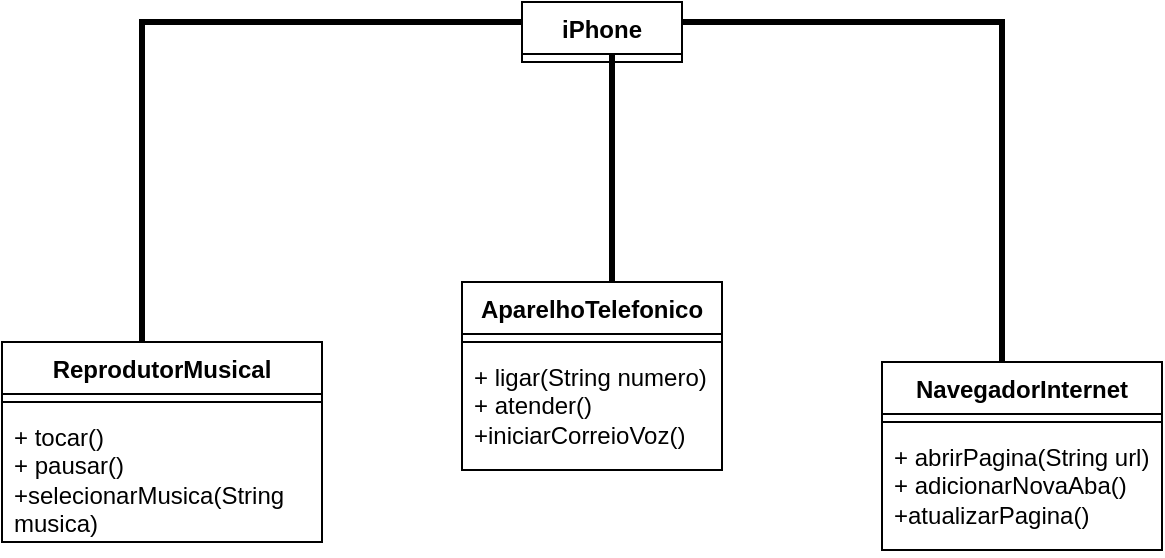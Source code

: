 <mxfile version="26.0.4">
  <diagram name="Página-1" id="L6_Tc0wmKuz3p0CFCVba">
    <mxGraphModel dx="1195" dy="1866" grid="1" gridSize="10" guides="1" tooltips="1" connect="1" arrows="1" fold="1" page="1" pageScale="1" pageWidth="827" pageHeight="1169" math="0" shadow="0">
      <root>
        <mxCell id="0" />
        <mxCell id="1" parent="0" />
        <mxCell id="jzcio_IL72jMOlBDSi92-9" value="" style="shape=partialRectangle;whiteSpace=wrap;html=1;right=0;top=0;bottom=0;fillColor=none;routingCenterX=-0.5;strokeWidth=3;" vertex="1" parent="1">
          <mxGeometry x="345" width="10" height="60" as="geometry" />
        </mxCell>
        <mxCell id="jzcio_IL72jMOlBDSi92-8" value="" style="shape=partialRectangle;whiteSpace=wrap;html=1;bottom=0;right=0;fillColor=none;strokeColor=default;strokeWidth=3;rotation=90;" vertex="1" parent="1">
          <mxGeometry x="430" y="-60" width="60" height="160" as="geometry" />
        </mxCell>
        <mxCell id="jzcio_IL72jMOlBDSi92-12" value="" style="shape=partialRectangle;whiteSpace=wrap;html=1;right=0;top=0;bottom=0;fillColor=none;routingCenterX=-0.5;strokeWidth=3;" vertex="1" parent="1">
          <mxGeometry x="540" y="40" width="10" height="120" as="geometry" />
        </mxCell>
        <mxCell id="jzcio_IL72jMOlBDSi92-7" value="" style="shape=partialRectangle;whiteSpace=wrap;html=1;bottom=0;right=0;fillColor=none;strokeColor=default;strokeWidth=3;" vertex="1" parent="1">
          <mxGeometry x="110" y="-10" width="210" height="60" as="geometry" />
        </mxCell>
        <mxCell id="jzcio_IL72jMOlBDSi92-1" value="iPhone" style="swimlane;fontStyle=1;align=center;verticalAlign=top;childLayout=stackLayout;horizontal=1;startSize=26;horizontalStack=0;resizeParent=1;resizeParentMax=0;resizeLast=0;collapsible=1;marginBottom=0;whiteSpace=wrap;html=1;" vertex="1" collapsed="1" parent="1">
          <mxGeometry x="300" y="-20" width="80" height="30" as="geometry">
            <mxRectangle x="330" y="-20" width="160" height="86" as="alternateBounds" />
          </mxGeometry>
        </mxCell>
        <mxCell id="jzcio_IL72jMOlBDSi92-2" value="+ field: type" style="text;strokeColor=none;fillColor=none;align=left;verticalAlign=top;spacingLeft=4;spacingRight=4;overflow=hidden;rotatable=0;points=[[0,0.5],[1,0.5]];portConstraint=eastwest;whiteSpace=wrap;html=1;" vertex="1" parent="jzcio_IL72jMOlBDSi92-1">
          <mxGeometry y="26" width="160" height="26" as="geometry" />
        </mxCell>
        <mxCell id="jzcio_IL72jMOlBDSi92-3" value="" style="line;strokeWidth=1;fillColor=none;align=left;verticalAlign=middle;spacingTop=-1;spacingLeft=3;spacingRight=3;rotatable=0;labelPosition=right;points=[];portConstraint=eastwest;strokeColor=inherit;" vertex="1" parent="jzcio_IL72jMOlBDSi92-1">
          <mxGeometry y="52" width="160" height="8" as="geometry" />
        </mxCell>
        <mxCell id="jzcio_IL72jMOlBDSi92-4" value="+ method(type): type" style="text;strokeColor=none;fillColor=none;align=left;verticalAlign=top;spacingLeft=4;spacingRight=4;overflow=hidden;rotatable=0;points=[[0,0.5],[1,0.5]];portConstraint=eastwest;whiteSpace=wrap;html=1;" vertex="1" parent="jzcio_IL72jMOlBDSi92-1">
          <mxGeometry y="60" width="160" height="26" as="geometry" />
        </mxCell>
        <mxCell id="jzcio_IL72jMOlBDSi92-10" value="" style="shape=partialRectangle;whiteSpace=wrap;html=1;right=0;top=0;bottom=0;fillColor=none;routingCenterX=-0.5;strokeWidth=3;" vertex="1" parent="1">
          <mxGeometry x="345" y="60" width="10" height="60" as="geometry" />
        </mxCell>
        <mxCell id="jzcio_IL72jMOlBDSi92-11" value="" style="shape=partialRectangle;whiteSpace=wrap;html=1;right=0;top=0;bottom=0;fillColor=none;routingCenterX=-0.5;strokeWidth=3;" vertex="1" parent="1">
          <mxGeometry x="110" y="45" width="10" height="110" as="geometry" />
        </mxCell>
        <mxCell id="jzcio_IL72jMOlBDSi92-18" value="ReprodutorMusical" style="swimlane;fontStyle=1;align=center;verticalAlign=top;childLayout=stackLayout;horizontal=1;startSize=26;horizontalStack=0;resizeParent=1;resizeParentMax=0;resizeLast=0;collapsible=1;marginBottom=0;whiteSpace=wrap;html=1;" vertex="1" parent="1">
          <mxGeometry x="40" y="150" width="160" height="100" as="geometry" />
        </mxCell>
        <mxCell id="jzcio_IL72jMOlBDSi92-20" value="" style="line;strokeWidth=1;fillColor=none;align=left;verticalAlign=middle;spacingTop=-1;spacingLeft=3;spacingRight=3;rotatable=0;labelPosition=right;points=[];portConstraint=eastwest;strokeColor=inherit;" vertex="1" parent="jzcio_IL72jMOlBDSi92-18">
          <mxGeometry y="26" width="160" height="8" as="geometry" />
        </mxCell>
        <mxCell id="jzcio_IL72jMOlBDSi92-21" value="+ tocar()&lt;div&gt;+ pausar()&lt;/div&gt;&lt;div&gt;+selecionarMusica(String musica)&lt;/div&gt;" style="text;strokeColor=none;fillColor=none;align=left;verticalAlign=top;spacingLeft=4;spacingRight=4;overflow=hidden;rotatable=0;points=[[0,0.5],[1,0.5]];portConstraint=eastwest;whiteSpace=wrap;html=1;" vertex="1" parent="jzcio_IL72jMOlBDSi92-18">
          <mxGeometry y="34" width="160" height="66" as="geometry" />
        </mxCell>
        <mxCell id="jzcio_IL72jMOlBDSi92-22" value="AparelhoTelefonico" style="swimlane;fontStyle=1;align=center;verticalAlign=top;childLayout=stackLayout;horizontal=1;startSize=26;horizontalStack=0;resizeParent=1;resizeParentMax=0;resizeLast=0;collapsible=1;marginBottom=0;whiteSpace=wrap;html=1;" vertex="1" parent="1">
          <mxGeometry x="270" y="120" width="130" height="94" as="geometry" />
        </mxCell>
        <mxCell id="jzcio_IL72jMOlBDSi92-23" value="" style="line;strokeWidth=1;fillColor=none;align=left;verticalAlign=middle;spacingTop=-1;spacingLeft=3;spacingRight=3;rotatable=0;labelPosition=right;points=[];portConstraint=eastwest;strokeColor=inherit;" vertex="1" parent="jzcio_IL72jMOlBDSi92-22">
          <mxGeometry y="26" width="130" height="8" as="geometry" />
        </mxCell>
        <mxCell id="jzcio_IL72jMOlBDSi92-24" value="+ ligar(String numero)&lt;div&gt;+ atender()&lt;/div&gt;&lt;div&gt;+iniciarCorreioVoz()&lt;/div&gt;" style="text;strokeColor=none;fillColor=none;align=left;verticalAlign=top;spacingLeft=4;spacingRight=4;overflow=hidden;rotatable=0;points=[[0,0.5],[1,0.5]];portConstraint=eastwest;whiteSpace=wrap;html=1;" vertex="1" parent="jzcio_IL72jMOlBDSi92-22">
          <mxGeometry y="34" width="130" height="60" as="geometry" />
        </mxCell>
        <mxCell id="jzcio_IL72jMOlBDSi92-25" value="NavegadorInternet" style="swimlane;fontStyle=1;align=center;verticalAlign=top;childLayout=stackLayout;horizontal=1;startSize=26;horizontalStack=0;resizeParent=1;resizeParentMax=0;resizeLast=0;collapsible=1;marginBottom=0;whiteSpace=wrap;html=1;" vertex="1" parent="1">
          <mxGeometry x="480" y="160" width="140" height="94" as="geometry" />
        </mxCell>
        <mxCell id="jzcio_IL72jMOlBDSi92-26" value="" style="line;strokeWidth=1;fillColor=none;align=left;verticalAlign=middle;spacingTop=-1;spacingLeft=3;spacingRight=3;rotatable=0;labelPosition=right;points=[];portConstraint=eastwest;strokeColor=inherit;" vertex="1" parent="jzcio_IL72jMOlBDSi92-25">
          <mxGeometry y="26" width="140" height="8" as="geometry" />
        </mxCell>
        <mxCell id="jzcio_IL72jMOlBDSi92-27" value="+ abrirPagina(String url)&lt;div&gt;+ adicionarNovaAba()&lt;/div&gt;&lt;div&gt;+atualizarPagina()&lt;/div&gt;" style="text;strokeColor=none;fillColor=none;align=left;verticalAlign=top;spacingLeft=4;spacingRight=4;overflow=hidden;rotatable=0;points=[[0,0.5],[1,0.5]];portConstraint=eastwest;whiteSpace=wrap;html=1;" vertex="1" parent="jzcio_IL72jMOlBDSi92-25">
          <mxGeometry y="34" width="140" height="60" as="geometry" />
        </mxCell>
      </root>
    </mxGraphModel>
  </diagram>
</mxfile>
